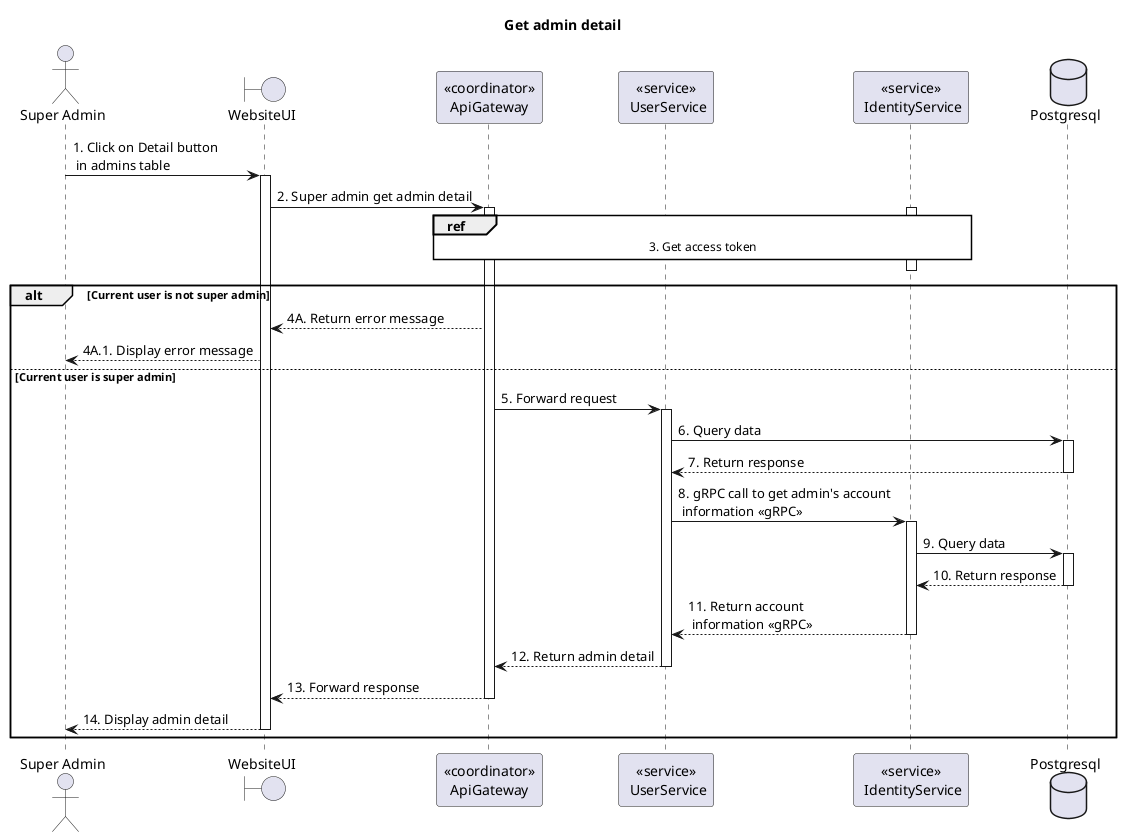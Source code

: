 @startuml Sequence
title "Get admin detail"
' Style section
<style>
  sequenceDiagram {
    reference {
      BackGroundColor white
    }
}
</style>

actor "Super Admin" as SuperAdmin
boundary WebsiteUI
participant "<<coordinator>>\nApiGateway" as ApiGateway
participant "<<service>>\n UserService" as UserService
participant "<<service>>\n IdentityService" as IdentityService
database Postgresql

SuperAdmin -> WebsiteUI ++: 1. Click on Detail button\n in admins table

WebsiteUI -> ApiGateway ++: 2. Super admin get admin detail

activate IdentityService
ref over ApiGateway, IdentityService: 3. Get access token
ApiGateway -[hidden]-> IdentityService
deactivate IdentityService

alt Current user is not super admin
    WebsiteUI <-- ApiGateway: 4A. Return error message
    SuperAdmin <-- WebsiteUI: 4A.1. Display error message
else Current user is super admin
    ApiGateway -> UserService ++: 5. Forward request
    UserService -> Postgresql ++: 6. Query data
    UserService <-- Postgresql--: 7. Return response

    UserService -> IdentityService++: 8. gRPC call to get admin's account \n information <<gRPC>>
    IdentityService -> Postgresql ++: 9. Query data
    IdentityService <-- Postgresql --: 10. Return response
    UserService <-- IdentityService--: 11. Return account \n information <<gRPC>>

    ApiGateway <-- UserService--: 12. Return admin detail
    WebsiteUI <-- ApiGateway--: 13. Forward response
    SuperAdmin <-- WebsiteUI--: 14. Display admin detail
end alt

@enduml